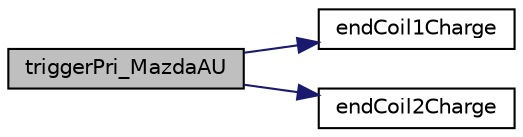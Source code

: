 digraph "triggerPri_MazdaAU"
{
 // LATEX_PDF_SIZE
  edge [fontname="Helvetica",fontsize="10",labelfontname="Helvetica",labelfontsize="10"];
  node [fontname="Helvetica",fontsize="10",shape=record];
  rankdir="LR";
  Node136 [label="triggerPri_MazdaAU",height=0.2,width=0.4,color="black", fillcolor="grey75", style="filled", fontcolor="black",tooltip=" "];
  Node136 -> Node137 [color="midnightblue",fontsize="10",style="solid",fontname="Helvetica"];
  Node137 [label="endCoil1Charge",height=0.2,width=0.4,color="black", fillcolor="white", style="filled",URL="$scheduled_i_o_8h.html#ad7e35a10f2e2961c345180ad47d5e5de",tooltip=" "];
  Node136 -> Node138 [color="midnightblue",fontsize="10",style="solid",fontname="Helvetica"];
  Node138 [label="endCoil2Charge",height=0.2,width=0.4,color="black", fillcolor="white", style="filled",URL="$scheduled_i_o_8h.html#a6805d98db9948de052d0ae7a82ef1e96",tooltip=" "];
}
